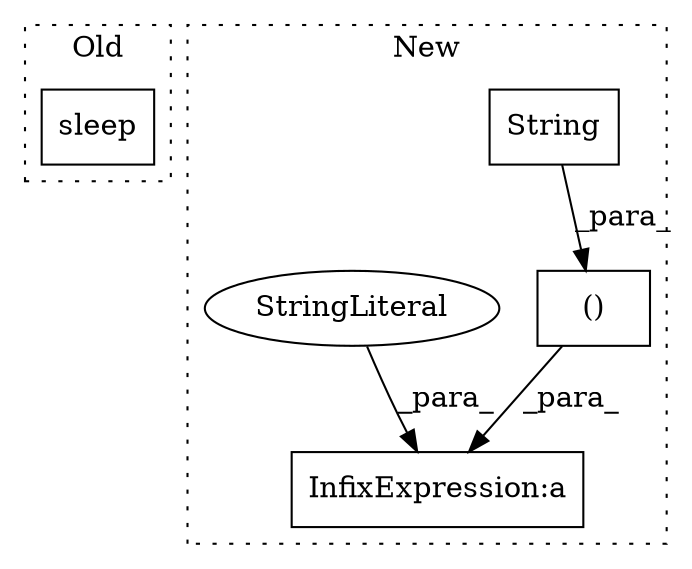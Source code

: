 digraph G {
subgraph cluster0 {
1 [label="sleep" a="32" s="9858,9889" l="6,1" shape="box"];
label = "Old";
style="dotted";
}
subgraph cluster1 {
2 [label="String" a="32" s="10044,10053" l="7,1" shape="box"];
3 [label="InfixExpression:a" a="27" s="9977" l="10" shape="box"];
4 [label="StringLiteral" a="45" s="9969" l="8" shape="ellipse"];
5 [label="()" a="106" s="9987" l="67" shape="box"];
label = "New";
style="dotted";
}
2 -> 5 [label="_para_"];
4 -> 3 [label="_para_"];
5 -> 3 [label="_para_"];
}